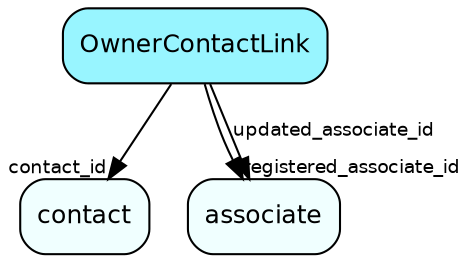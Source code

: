 digraph OwnerContactLink  {
node [shape = box style="rounded, filled" fontname = "Helvetica" fontsize = "12" ]
edge [fontname = "Helvetica" fontsize = "9"]

OwnerContactLink[fillcolor = "cadetblue1"]
contact[fillcolor = "azure1"]
associate[fillcolor = "azure1"]
OwnerContactLink -> contact [headlabel = "contact_id"]
OwnerContactLink -> associate [headlabel = "registered_associate_id"]
OwnerContactLink -> associate [label = "updated_associate_id"]
}
